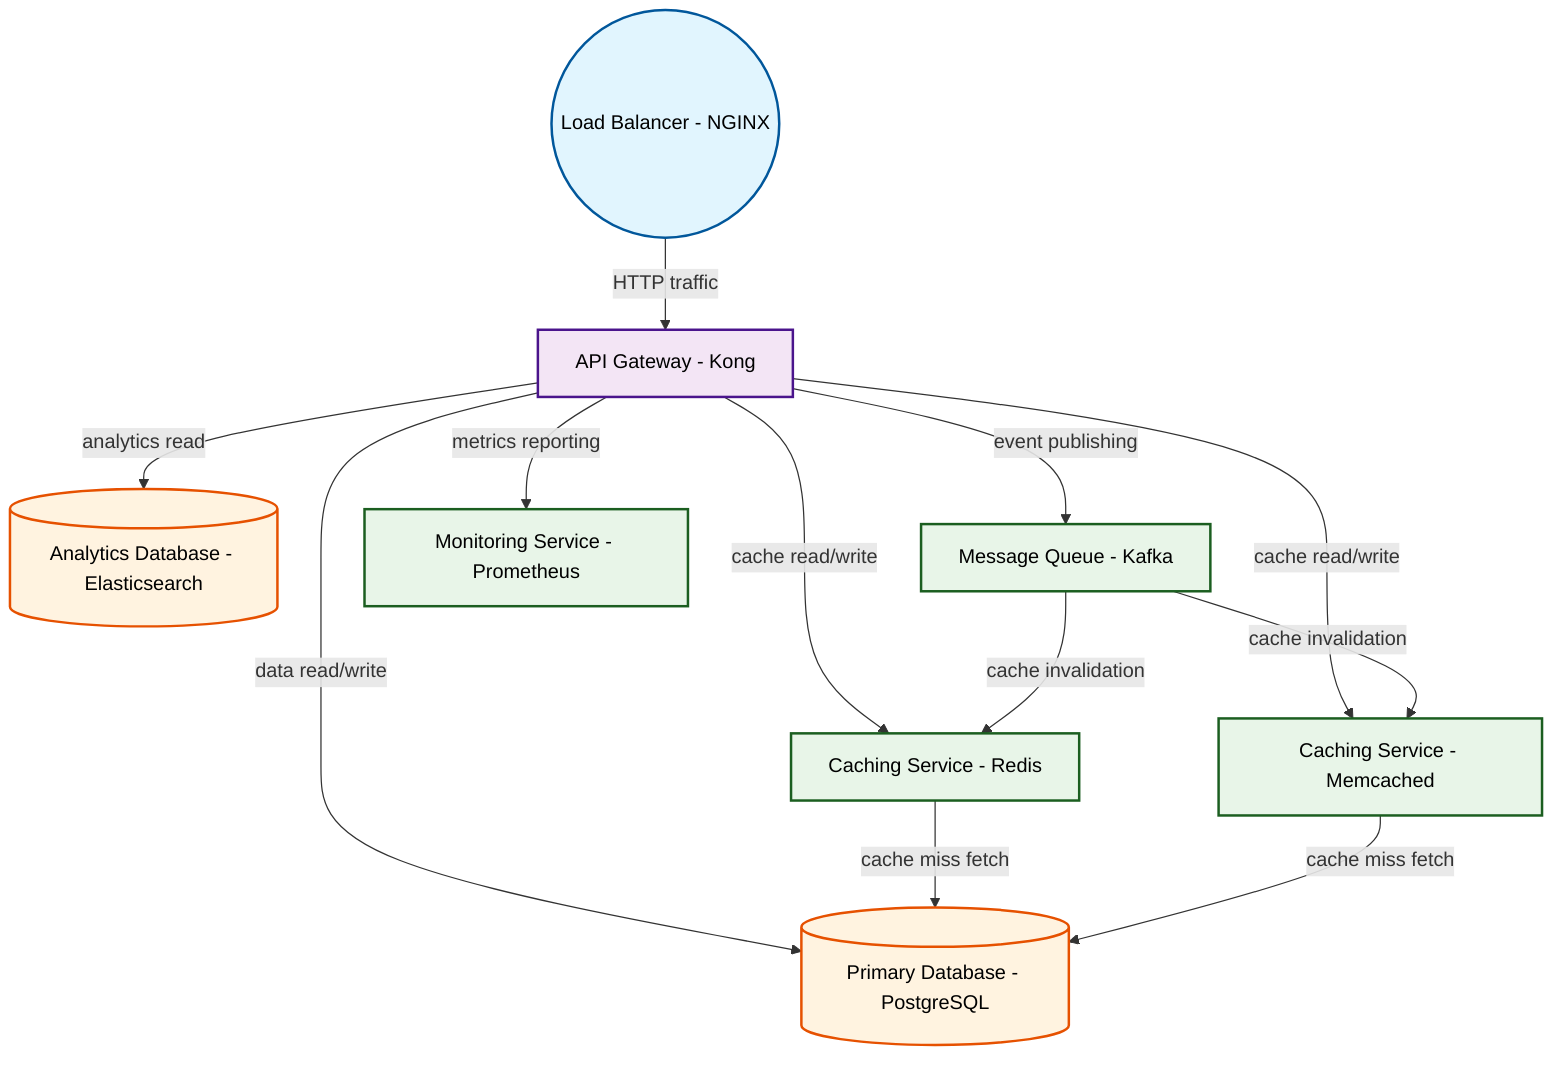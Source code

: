 graph TB

    %% Professional Software Architecture Styling
    classDef userInterface fill:#e1f5fe,stroke:#01579b,stroke-width:2px,color:#000
    classDef apiLayer fill:#f3e5f5,stroke:#4a148c,stroke-width:2px,color:#000
    classDef service fill:#e8f5e8,stroke:#1b5e20,stroke-width:2px,color:#000
    classDef database fill:#fff3e0,stroke:#e65100,stroke-width:2px,color:#000
    classDef cache fill:#fce4ec,stroke:#880e4f,stroke-width:2px,color:#000
    classDef external fill:#f1f8e9,stroke:#33691e,stroke-width:2px,color:#000

    lb-1((Load Balancer - NGINX))
    api-gateway-1[API Gateway - Kong]
    cache-service-1[Caching Service - Redis]
    cache-service-2[Caching Service - Memcached]
    data-store-1[(Primary Database - PostgreSQL)]
    data-store-2[(Analytics Database - Elasticsearch)]
    message-queue-1[Message Queue - Kafka]
    monitoring-1[Monitoring Service - Prometheus]

    lb-1 -->|HTTP traffic| api-gateway-1
    api-gateway-1 -->|cache read/write| cache-service-1
    api-gateway-1 -->|cache read/write| cache-service-2
    api-gateway-1 -->|data read/write| data-store-1
    api-gateway-1 -->|analytics read| data-store-2
    cache-service-1 -->|cache miss fetch| data-store-1
    cache-service-2 -->|cache miss fetch| data-store-1
    api-gateway-1 -->|event publishing| message-queue-1
    message-queue-1 -->|cache invalidation| cache-service-1
    message-queue-1 -->|cache invalidation| cache-service-2
    api-gateway-1 -->|metrics reporting| monitoring-1

    class lb-1 userInterface
    class api-gateway-1 apiLayer
    class cache-service-1 service
    class cache-service-2 service
    class data-store-1 database
    class data-store-2 database
    class message-queue-1 service
    class monitoring-1 service